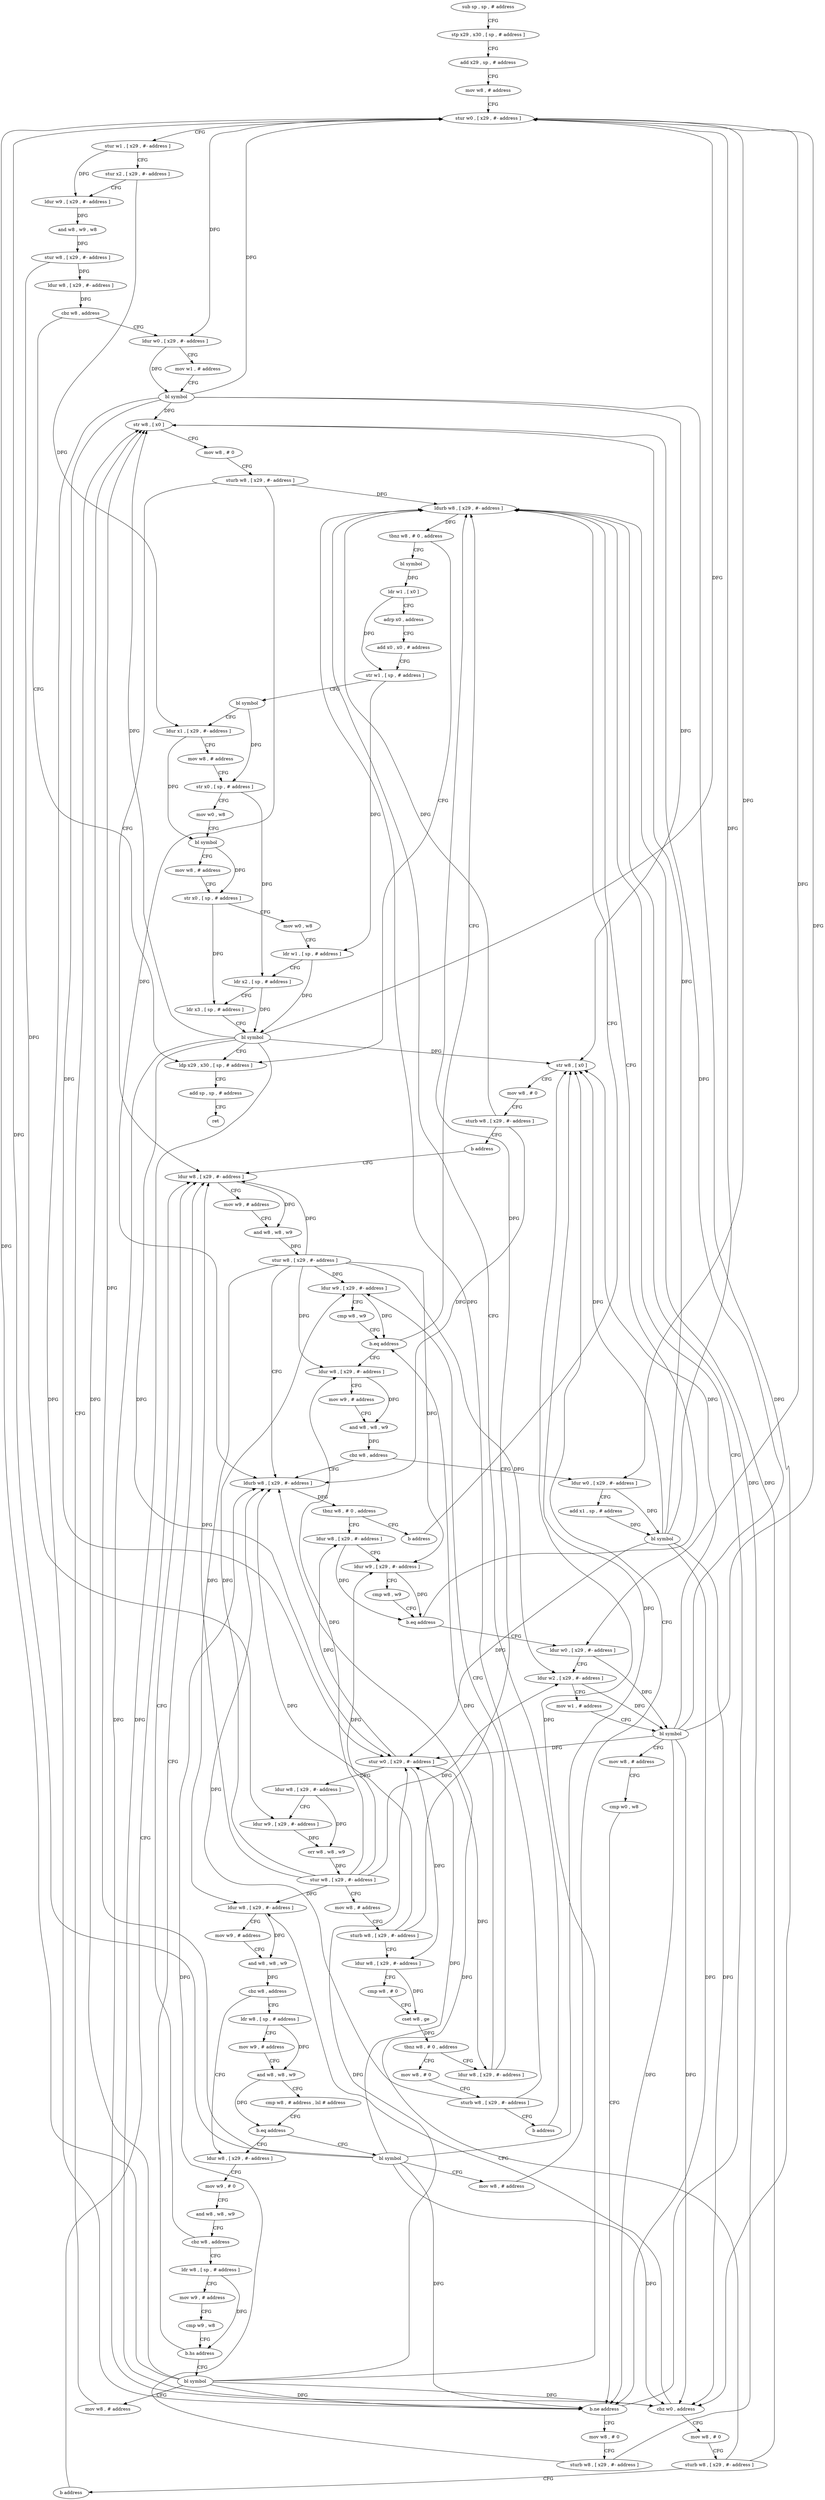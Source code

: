 digraph "func" {
"4215628" [label = "sub sp , sp , # address" ]
"4215632" [label = "stp x29 , x30 , [ sp , # address ]" ]
"4215636" [label = "add x29 , sp , # address" ]
"4215640" [label = "mov w8 , # address" ]
"4215644" [label = "stur w0 , [ x29 , #- address ]" ]
"4215648" [label = "stur w1 , [ x29 , #- address ]" ]
"4215652" [label = "stur x2 , [ x29 , #- address ]" ]
"4215656" [label = "ldur w9 , [ x29 , #- address ]" ]
"4215660" [label = "and w8 , w9 , w8" ]
"4215664" [label = "stur w8 , [ x29 , #- address ]" ]
"4215668" [label = "ldur w8 , [ x29 , #- address ]" ]
"4215672" [label = "cbz w8 , address" ]
"4216076" [label = "ldp x29 , x30 , [ sp , # address ]" ]
"4215676" [label = "ldur w0 , [ x29 , #- address ]" ]
"4216080" [label = "add sp , sp , # address" ]
"4216084" [label = "ret" ]
"4215680" [label = "mov w1 , # address" ]
"4215684" [label = "bl symbol" ]
"4215688" [label = "stur w0 , [ x29 , #- address ]" ]
"4215692" [label = "ldur w8 , [ x29 , #- address ]" ]
"4215696" [label = "ldur w9 , [ x29 , #- address ]" ]
"4215700" [label = "orr w8 , w8 , w9" ]
"4215704" [label = "stur w8 , [ x29 , #- address ]" ]
"4215708" [label = "mov w8 , # address" ]
"4215712" [label = "sturb w8 , [ x29 , #- address ]" ]
"4215716" [label = "ldur w8 , [ x29 , #- address ]" ]
"4215720" [label = "cmp w8 , # 0" ]
"4215724" [label = "cset w8 , ge" ]
"4215728" [label = "tbnz w8 , # 0 , address" ]
"4215744" [label = "ldur w8 , [ x29 , #- address ]" ]
"4215732" [label = "mov w8 , # 0" ]
"4215748" [label = "ldur w9 , [ x29 , #- address ]" ]
"4215752" [label = "cmp w8 , w9" ]
"4215756" [label = "b.eq address" ]
"4215996" [label = "ldurb w8 , [ x29 , #- address ]" ]
"4215760" [label = "ldur w8 , [ x29 , #- address ]" ]
"4215736" [label = "sturb w8 , [ x29 , #- address ]" ]
"4215740" [label = "b address" ]
"4216000" [label = "tbnz w8 , # 0 , address" ]
"4216004" [label = "bl symbol" ]
"4215764" [label = "mov w9 , # address" ]
"4215768" [label = "and w8 , w8 , w9" ]
"4215772" [label = "cbz w8 , address" ]
"4215932" [label = "ldurb w8 , [ x29 , #- address ]" ]
"4215776" [label = "ldur w0 , [ x29 , #- address ]" ]
"4216008" [label = "ldr w1 , [ x0 ]" ]
"4216012" [label = "adrp x0 , address" ]
"4216016" [label = "add x0 , x0 , # address" ]
"4216020" [label = "str w1 , [ sp , # address ]" ]
"4216024" [label = "bl symbol" ]
"4216028" [label = "ldur x1 , [ x29 , #- address ]" ]
"4216032" [label = "mov w8 , # address" ]
"4216036" [label = "str x0 , [ sp , # address ]" ]
"4216040" [label = "mov w0 , w8" ]
"4216044" [label = "bl symbol" ]
"4216048" [label = "mov w8 , # address" ]
"4216052" [label = "str x0 , [ sp , # address ]" ]
"4216056" [label = "mov w0 , w8" ]
"4216060" [label = "ldr w1 , [ sp , # address ]" ]
"4216064" [label = "ldr x2 , [ sp , # address ]" ]
"4216068" [label = "ldr x3 , [ sp , # address ]" ]
"4216072" [label = "bl symbol" ]
"4215936" [label = "tbnz w8 , # 0 , address" ]
"4215944" [label = "ldur w8 , [ x29 , #- address ]" ]
"4215940" [label = "b address" ]
"4215780" [label = "add x1 , sp , # address" ]
"4215784" [label = "bl symbol" ]
"4215788" [label = "cbz w0 , address" ]
"4215804" [label = "ldur w8 , [ x29 , #- address ]" ]
"4215792" [label = "mov w8 , # 0" ]
"4215948" [label = "ldur w9 , [ x29 , #- address ]" ]
"4215952" [label = "cmp w8 , w9" ]
"4215956" [label = "b.eq address" ]
"4215960" [label = "ldur w0 , [ x29 , #- address ]" ]
"4215808" [label = "mov w9 , # address" ]
"4215812" [label = "and w8 , w8 , w9" ]
"4215816" [label = "cbz w8 , address" ]
"4215864" [label = "ldur w8 , [ x29 , #- address ]" ]
"4215820" [label = "ldr w8 , [ sp , # address ]" ]
"4215796" [label = "sturb w8 , [ x29 , #- address ]" ]
"4215800" [label = "b address" ]
"4215916" [label = "ldur w8 , [ x29 , #- address ]" ]
"4215964" [label = "ldur w2 , [ x29 , #- address ]" ]
"4215968" [label = "mov w1 , # address" ]
"4215972" [label = "bl symbol" ]
"4215976" [label = "mov w8 , # address" ]
"4215980" [label = "cmp w0 , w8" ]
"4215984" [label = "b.ne address" ]
"4215988" [label = "mov w8 , # 0" ]
"4215868" [label = "mov w9 , # 0" ]
"4215872" [label = "and w8 , w8 , w9" ]
"4215876" [label = "cbz w8 , address" ]
"4215880" [label = "ldr w8 , [ sp , # address ]" ]
"4215824" [label = "mov w9 , # address" ]
"4215828" [label = "and w8 , w8 , w9" ]
"4215832" [label = "cmp w8 , # address , lsl # address" ]
"4215836" [label = "b.eq address" ]
"4215840" [label = "bl symbol" ]
"4215920" [label = "mov w9 , # address" ]
"4215924" [label = "and w8 , w8 , w9" ]
"4215928" [label = "stur w8 , [ x29 , #- address ]" ]
"4215992" [label = "sturb w8 , [ x29 , #- address ]" ]
"4215884" [label = "mov w9 , # address" ]
"4215888" [label = "cmp w9 , w8" ]
"4215892" [label = "b.hs address" ]
"4215896" [label = "bl symbol" ]
"4215844" [label = "mov w8 , # address" ]
"4215848" [label = "str w8 , [ x0 ]" ]
"4215852" [label = "mov w8 , # 0" ]
"4215856" [label = "sturb w8 , [ x29 , #- address ]" ]
"4215860" [label = "b address" ]
"4215900" [label = "mov w8 , # address" ]
"4215904" [label = "str w8 , [ x0 ]" ]
"4215908" [label = "mov w8 , # 0" ]
"4215912" [label = "sturb w8 , [ x29 , #- address ]" ]
"4215628" -> "4215632" [ label = "CFG" ]
"4215632" -> "4215636" [ label = "CFG" ]
"4215636" -> "4215640" [ label = "CFG" ]
"4215640" -> "4215644" [ label = "CFG" ]
"4215644" -> "4215648" [ label = "CFG" ]
"4215644" -> "4215676" [ label = "DFG" ]
"4215644" -> "4215776" [ label = "DFG" ]
"4215644" -> "4215960" [ label = "DFG" ]
"4215648" -> "4215652" [ label = "CFG" ]
"4215648" -> "4215656" [ label = "DFG" ]
"4215652" -> "4215656" [ label = "CFG" ]
"4215652" -> "4216028" [ label = "DFG" ]
"4215656" -> "4215660" [ label = "DFG" ]
"4215660" -> "4215664" [ label = "DFG" ]
"4215664" -> "4215668" [ label = "DFG" ]
"4215664" -> "4215696" [ label = "DFG" ]
"4215668" -> "4215672" [ label = "DFG" ]
"4215672" -> "4216076" [ label = "CFG" ]
"4215672" -> "4215676" [ label = "CFG" ]
"4216076" -> "4216080" [ label = "CFG" ]
"4215676" -> "4215680" [ label = "CFG" ]
"4215676" -> "4215684" [ label = "DFG" ]
"4216080" -> "4216084" [ label = "CFG" ]
"4215680" -> "4215684" [ label = "CFG" ]
"4215684" -> "4215688" [ label = "DFG" ]
"4215684" -> "4215644" [ label = "DFG" ]
"4215684" -> "4215788" [ label = "DFG" ]
"4215684" -> "4215984" [ label = "DFG" ]
"4215684" -> "4215848" [ label = "DFG" ]
"4215684" -> "4215904" [ label = "DFG" ]
"4215688" -> "4215692" [ label = "DFG" ]
"4215688" -> "4215716" [ label = "DFG" ]
"4215688" -> "4215744" [ label = "DFG" ]
"4215688" -> "4215944" [ label = "DFG" ]
"4215692" -> "4215696" [ label = "CFG" ]
"4215692" -> "4215700" [ label = "DFG" ]
"4215696" -> "4215700" [ label = "DFG" ]
"4215700" -> "4215704" [ label = "DFG" ]
"4215704" -> "4215708" [ label = "CFG" ]
"4215704" -> "4215748" [ label = "DFG" ]
"4215704" -> "4215760" [ label = "DFG" ]
"4215704" -> "4215948" [ label = "DFG" ]
"4215704" -> "4215804" [ label = "DFG" ]
"4215704" -> "4215964" [ label = "DFG" ]
"4215704" -> "4215916" [ label = "DFG" ]
"4215708" -> "4215712" [ label = "CFG" ]
"4215712" -> "4215716" [ label = "CFG" ]
"4215712" -> "4215996" [ label = "DFG" ]
"4215712" -> "4215932" [ label = "DFG" ]
"4215716" -> "4215720" [ label = "CFG" ]
"4215716" -> "4215724" [ label = "DFG" ]
"4215720" -> "4215724" [ label = "CFG" ]
"4215724" -> "4215728" [ label = "DFG" ]
"4215728" -> "4215744" [ label = "CFG" ]
"4215728" -> "4215732" [ label = "CFG" ]
"4215744" -> "4215748" [ label = "CFG" ]
"4215744" -> "4215756" [ label = "DFG" ]
"4215732" -> "4215736" [ label = "CFG" ]
"4215748" -> "4215752" [ label = "CFG" ]
"4215748" -> "4215756" [ label = "DFG" ]
"4215752" -> "4215756" [ label = "CFG" ]
"4215756" -> "4215996" [ label = "CFG" ]
"4215756" -> "4215760" [ label = "CFG" ]
"4215996" -> "4216000" [ label = "DFG" ]
"4215760" -> "4215764" [ label = "CFG" ]
"4215760" -> "4215768" [ label = "DFG" ]
"4215736" -> "4215740" [ label = "CFG" ]
"4215736" -> "4215996" [ label = "DFG" ]
"4215736" -> "4215932" [ label = "DFG" ]
"4215740" -> "4215996" [ label = "CFG" ]
"4216000" -> "4216076" [ label = "CFG" ]
"4216000" -> "4216004" [ label = "CFG" ]
"4216004" -> "4216008" [ label = "DFG" ]
"4215764" -> "4215768" [ label = "CFG" ]
"4215768" -> "4215772" [ label = "DFG" ]
"4215772" -> "4215932" [ label = "CFG" ]
"4215772" -> "4215776" [ label = "CFG" ]
"4215932" -> "4215936" [ label = "DFG" ]
"4215776" -> "4215780" [ label = "CFG" ]
"4215776" -> "4215784" [ label = "DFG" ]
"4216008" -> "4216012" [ label = "CFG" ]
"4216008" -> "4216020" [ label = "DFG" ]
"4216012" -> "4216016" [ label = "CFG" ]
"4216016" -> "4216020" [ label = "CFG" ]
"4216020" -> "4216024" [ label = "CFG" ]
"4216020" -> "4216060" [ label = "DFG" ]
"4216024" -> "4216028" [ label = "CFG" ]
"4216024" -> "4216036" [ label = "DFG" ]
"4216028" -> "4216032" [ label = "CFG" ]
"4216028" -> "4216044" [ label = "DFG" ]
"4216032" -> "4216036" [ label = "CFG" ]
"4216036" -> "4216040" [ label = "CFG" ]
"4216036" -> "4216064" [ label = "DFG" ]
"4216040" -> "4216044" [ label = "CFG" ]
"4216044" -> "4216048" [ label = "CFG" ]
"4216044" -> "4216052" [ label = "DFG" ]
"4216048" -> "4216052" [ label = "CFG" ]
"4216052" -> "4216056" [ label = "CFG" ]
"4216052" -> "4216068" [ label = "DFG" ]
"4216056" -> "4216060" [ label = "CFG" ]
"4216060" -> "4216064" [ label = "CFG" ]
"4216060" -> "4216072" [ label = "DFG" ]
"4216064" -> "4216068" [ label = "CFG" ]
"4216064" -> "4216072" [ label = "DFG" ]
"4216068" -> "4216072" [ label = "CFG" ]
"4216072" -> "4216076" [ label = "CFG" ]
"4216072" -> "4215644" [ label = "DFG" ]
"4216072" -> "4215688" [ label = "DFG" ]
"4216072" -> "4215788" [ label = "DFG" ]
"4216072" -> "4215984" [ label = "DFG" ]
"4216072" -> "4215848" [ label = "DFG" ]
"4216072" -> "4215904" [ label = "DFG" ]
"4215936" -> "4215944" [ label = "CFG" ]
"4215936" -> "4215940" [ label = "CFG" ]
"4215944" -> "4215948" [ label = "CFG" ]
"4215944" -> "4215956" [ label = "DFG" ]
"4215940" -> "4215996" [ label = "CFG" ]
"4215780" -> "4215784" [ label = "DFG" ]
"4215784" -> "4215788" [ label = "DFG" ]
"4215784" -> "4215644" [ label = "DFG" ]
"4215784" -> "4215688" [ label = "DFG" ]
"4215784" -> "4215984" [ label = "DFG" ]
"4215784" -> "4215848" [ label = "DFG" ]
"4215784" -> "4215904" [ label = "DFG" ]
"4215788" -> "4215804" [ label = "CFG" ]
"4215788" -> "4215792" [ label = "CFG" ]
"4215804" -> "4215808" [ label = "CFG" ]
"4215804" -> "4215812" [ label = "DFG" ]
"4215792" -> "4215796" [ label = "CFG" ]
"4215948" -> "4215952" [ label = "CFG" ]
"4215948" -> "4215956" [ label = "DFG" ]
"4215952" -> "4215956" [ label = "CFG" ]
"4215956" -> "4215996" [ label = "CFG" ]
"4215956" -> "4215960" [ label = "CFG" ]
"4215960" -> "4215964" [ label = "CFG" ]
"4215960" -> "4215972" [ label = "DFG" ]
"4215808" -> "4215812" [ label = "CFG" ]
"4215812" -> "4215816" [ label = "DFG" ]
"4215816" -> "4215864" [ label = "CFG" ]
"4215816" -> "4215820" [ label = "CFG" ]
"4215864" -> "4215868" [ label = "CFG" ]
"4215820" -> "4215824" [ label = "CFG" ]
"4215820" -> "4215828" [ label = "DFG" ]
"4215796" -> "4215800" [ label = "CFG" ]
"4215796" -> "4215996" [ label = "DFG" ]
"4215796" -> "4215932" [ label = "DFG" ]
"4215800" -> "4215916" [ label = "CFG" ]
"4215916" -> "4215920" [ label = "CFG" ]
"4215916" -> "4215924" [ label = "DFG" ]
"4215964" -> "4215968" [ label = "CFG" ]
"4215964" -> "4215972" [ label = "DFG" ]
"4215968" -> "4215972" [ label = "CFG" ]
"4215972" -> "4215976" [ label = "CFG" ]
"4215972" -> "4215644" [ label = "DFG" ]
"4215972" -> "4215688" [ label = "DFG" ]
"4215972" -> "4215788" [ label = "DFG" ]
"4215972" -> "4215984" [ label = "DFG" ]
"4215972" -> "4215848" [ label = "DFG" ]
"4215972" -> "4215904" [ label = "DFG" ]
"4215976" -> "4215980" [ label = "CFG" ]
"4215980" -> "4215984" [ label = "CFG" ]
"4215984" -> "4215996" [ label = "CFG" ]
"4215984" -> "4215988" [ label = "CFG" ]
"4215988" -> "4215992" [ label = "CFG" ]
"4215868" -> "4215872" [ label = "CFG" ]
"4215872" -> "4215876" [ label = "CFG" ]
"4215876" -> "4215916" [ label = "CFG" ]
"4215876" -> "4215880" [ label = "CFG" ]
"4215880" -> "4215884" [ label = "CFG" ]
"4215880" -> "4215892" [ label = "DFG" ]
"4215824" -> "4215828" [ label = "CFG" ]
"4215828" -> "4215832" [ label = "CFG" ]
"4215828" -> "4215836" [ label = "DFG" ]
"4215832" -> "4215836" [ label = "CFG" ]
"4215836" -> "4215864" [ label = "CFG" ]
"4215836" -> "4215840" [ label = "CFG" ]
"4215840" -> "4215844" [ label = "CFG" ]
"4215840" -> "4215644" [ label = "DFG" ]
"4215840" -> "4215688" [ label = "DFG" ]
"4215840" -> "4215788" [ label = "DFG" ]
"4215840" -> "4215984" [ label = "DFG" ]
"4215840" -> "4215848" [ label = "DFG" ]
"4215840" -> "4215904" [ label = "DFG" ]
"4215920" -> "4215924" [ label = "CFG" ]
"4215924" -> "4215928" [ label = "DFG" ]
"4215928" -> "4215932" [ label = "CFG" ]
"4215928" -> "4215748" [ label = "DFG" ]
"4215928" -> "4215760" [ label = "DFG" ]
"4215928" -> "4215948" [ label = "DFG" ]
"4215928" -> "4215804" [ label = "DFG" ]
"4215928" -> "4215964" [ label = "DFG" ]
"4215928" -> "4215916" [ label = "DFG" ]
"4215992" -> "4215996" [ label = "DFG" ]
"4215992" -> "4215932" [ label = "DFG" ]
"4215884" -> "4215888" [ label = "CFG" ]
"4215888" -> "4215892" [ label = "CFG" ]
"4215892" -> "4215916" [ label = "CFG" ]
"4215892" -> "4215896" [ label = "CFG" ]
"4215896" -> "4215900" [ label = "CFG" ]
"4215896" -> "4215644" [ label = "DFG" ]
"4215896" -> "4215688" [ label = "DFG" ]
"4215896" -> "4215788" [ label = "DFG" ]
"4215896" -> "4215984" [ label = "DFG" ]
"4215896" -> "4215848" [ label = "DFG" ]
"4215896" -> "4215904" [ label = "DFG" ]
"4215844" -> "4215848" [ label = "CFG" ]
"4215848" -> "4215852" [ label = "CFG" ]
"4215852" -> "4215856" [ label = "CFG" ]
"4215856" -> "4215860" [ label = "CFG" ]
"4215856" -> "4215996" [ label = "DFG" ]
"4215856" -> "4215932" [ label = "DFG" ]
"4215860" -> "4215916" [ label = "CFG" ]
"4215900" -> "4215904" [ label = "CFG" ]
"4215904" -> "4215908" [ label = "CFG" ]
"4215908" -> "4215912" [ label = "CFG" ]
"4215912" -> "4215916" [ label = "CFG" ]
"4215912" -> "4215996" [ label = "DFG" ]
"4215912" -> "4215932" [ label = "DFG" ]
}
